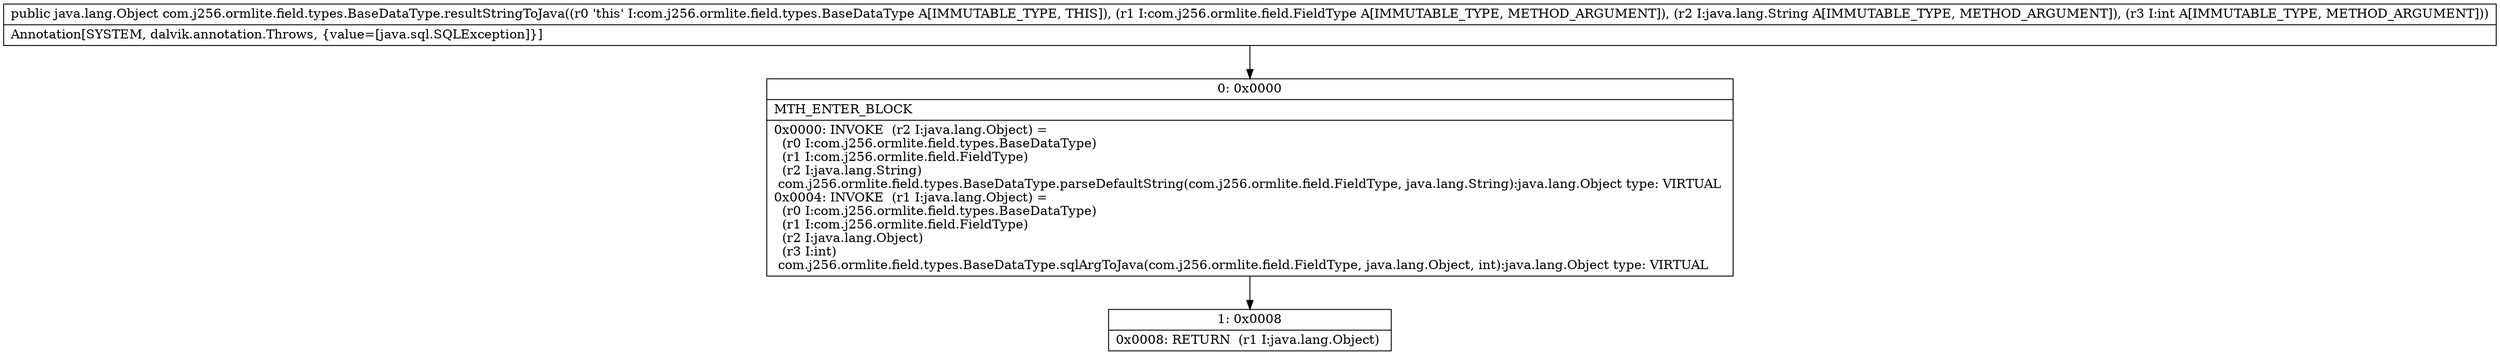 digraph "CFG forcom.j256.ormlite.field.types.BaseDataType.resultStringToJava(Lcom\/j256\/ormlite\/field\/FieldType;Ljava\/lang\/String;I)Ljava\/lang\/Object;" {
Node_0 [shape=record,label="{0\:\ 0x0000|MTH_ENTER_BLOCK\l|0x0000: INVOKE  (r2 I:java.lang.Object) = \l  (r0 I:com.j256.ormlite.field.types.BaseDataType)\l  (r1 I:com.j256.ormlite.field.FieldType)\l  (r2 I:java.lang.String)\l com.j256.ormlite.field.types.BaseDataType.parseDefaultString(com.j256.ormlite.field.FieldType, java.lang.String):java.lang.Object type: VIRTUAL \l0x0004: INVOKE  (r1 I:java.lang.Object) = \l  (r0 I:com.j256.ormlite.field.types.BaseDataType)\l  (r1 I:com.j256.ormlite.field.FieldType)\l  (r2 I:java.lang.Object)\l  (r3 I:int)\l com.j256.ormlite.field.types.BaseDataType.sqlArgToJava(com.j256.ormlite.field.FieldType, java.lang.Object, int):java.lang.Object type: VIRTUAL \l}"];
Node_1 [shape=record,label="{1\:\ 0x0008|0x0008: RETURN  (r1 I:java.lang.Object) \l}"];
MethodNode[shape=record,label="{public java.lang.Object com.j256.ormlite.field.types.BaseDataType.resultStringToJava((r0 'this' I:com.j256.ormlite.field.types.BaseDataType A[IMMUTABLE_TYPE, THIS]), (r1 I:com.j256.ormlite.field.FieldType A[IMMUTABLE_TYPE, METHOD_ARGUMENT]), (r2 I:java.lang.String A[IMMUTABLE_TYPE, METHOD_ARGUMENT]), (r3 I:int A[IMMUTABLE_TYPE, METHOD_ARGUMENT]))  | Annotation[SYSTEM, dalvik.annotation.Throws, \{value=[java.sql.SQLException]\}]\l}"];
MethodNode -> Node_0;
Node_0 -> Node_1;
}

